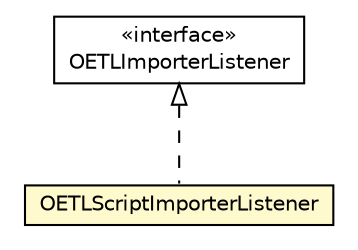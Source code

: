 #!/usr/local/bin/dot
#
# Class diagram 
# Generated by UMLGraph version R5_6-24-gf6e263 (http://www.umlgraph.org/)
#

digraph G {
	edge [fontname="Helvetica",fontsize=10,labelfontname="Helvetica",labelfontsize=10];
	node [fontname="Helvetica",fontsize=10,shape=plaintext];
	nodesep=0.25;
	ranksep=0.5;
	// com.orientechnologies.orient.etl.listener.OETLScriptImporterListener
	c3168882 [label=<<table title="com.orientechnologies.orient.etl.listener.OETLScriptImporterListener" border="0" cellborder="1" cellspacing="0" cellpadding="2" port="p" bgcolor="lemonChiffon" href="./OETLScriptImporterListener.html">
		<tr><td><table border="0" cellspacing="0" cellpadding="1">
<tr><td align="center" balign="center"> OETLScriptImporterListener </td></tr>
		</table></td></tr>
		</table>>, URL="./OETLScriptImporterListener.html", fontname="Helvetica", fontcolor="black", fontsize=10.0];
	// com.orientechnologies.orient.etl.listener.OETLImporterListener
	c3168884 [label=<<table title="com.orientechnologies.orient.etl.listener.OETLImporterListener" border="0" cellborder="1" cellspacing="0" cellpadding="2" port="p" href="./OETLImporterListener.html">
		<tr><td><table border="0" cellspacing="0" cellpadding="1">
<tr><td align="center" balign="center"> &#171;interface&#187; </td></tr>
<tr><td align="center" balign="center"> OETLImporterListener </td></tr>
		</table></td></tr>
		</table>>, URL="./OETLImporterListener.html", fontname="Helvetica", fontcolor="black", fontsize=10.0];
	//com.orientechnologies.orient.etl.listener.OETLScriptImporterListener implements com.orientechnologies.orient.etl.listener.OETLImporterListener
	c3168884:p -> c3168882:p [dir=back,arrowtail=empty,style=dashed];
}

